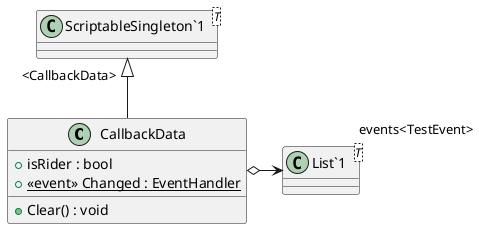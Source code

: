 @startuml
class CallbackData {
    + isRider : bool
    + {static}  <<event>> Changed : EventHandler 
    + Clear() : void
}
class "ScriptableSingleton`1"<T> {
}
class "List`1"<T> {
}
"ScriptableSingleton`1" "<CallbackData>" <|-- CallbackData
CallbackData o-> "events<TestEvent>" "List`1"
@enduml
